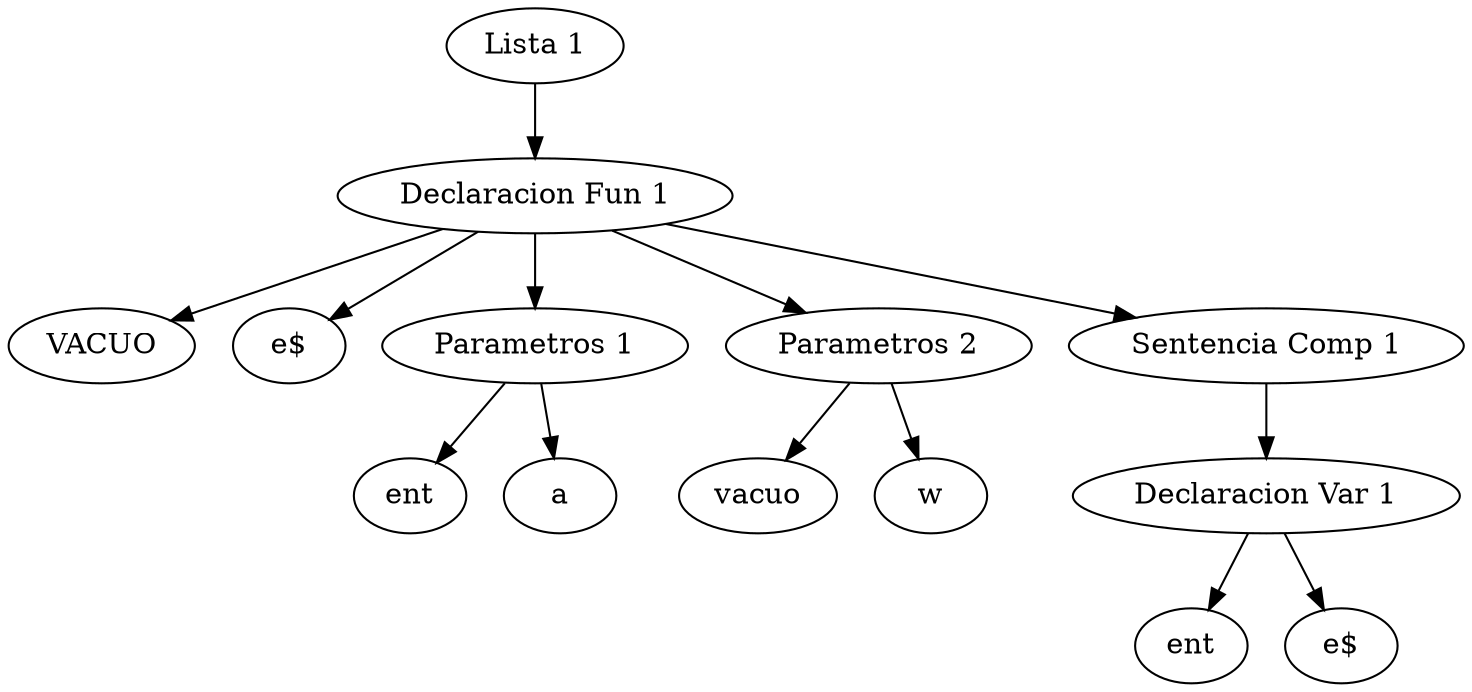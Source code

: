 digraph G {
	"Lista 1" -> "Declaracion Fun 1"
	1 [label="VACUO"]
	"Declaracion Fun 1" -> 1
	2 [label="e$"]
	"Declaracion Fun 1" -> 2
	"Declaracion Fun 1" -> "Parametros 1"
	3 [label="ent"]
	"Parametros 1" -> 3
	4 [label="a"]
	"Parametros 1" -> 4
	"Declaracion Fun 1" -> "Parametros 2"
	5 [label="vacuo"]
	"Parametros 2" -> 5
	6 [label="w"]
	"Parametros 2" -> 6
	"Declaracion Fun 1" -> "Sentencia Comp 1"
	"Sentencia Comp 1" -> "Declaracion Var 1"
	7 [label="ent"]
	"Declaracion Var 1" -> 7
	8 [label="e$"]
	"Declaracion Var 1" -> 8
}